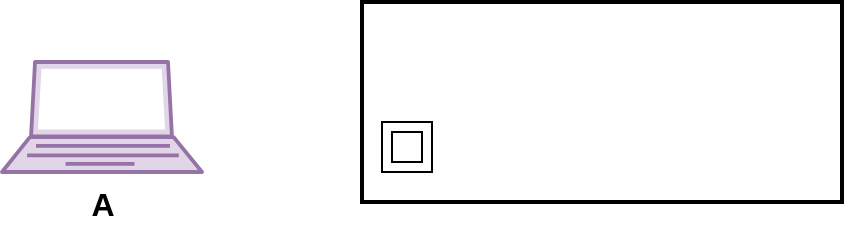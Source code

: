 <mxfile version="22.0.3" type="device">
  <diagram name="Page-1" id="hkjy5ZlSasr2dCMDf1Uu">
    <mxGraphModel dx="1434" dy="838" grid="1" gridSize="10" guides="1" tooltips="1" connect="1" arrows="1" fold="1" page="1" pageScale="1" pageWidth="850" pageHeight="1100" math="0" shadow="0">
      <root>
        <mxCell id="0" />
        <mxCell id="1" parent="0" />
        <mxCell id="EVcr1_kG4L70O0OWHj9u-1" value="&lt;b&gt;&lt;font style=&quot;font-size: 16px;&quot;&gt;A&lt;/font&gt;&lt;/b&gt;" style="verticalAlign=top;verticalLabelPosition=bottom;labelPosition=center;align=center;html=1;outlineConnect=0;fillColor=#e1d5e7;strokeColor=#9673a6;gradientDirection=north;strokeWidth=2;shape=mxgraph.networks.laptop;" vertex="1" parent="1">
          <mxGeometry x="60" y="220" width="100" height="55" as="geometry" />
        </mxCell>
        <mxCell id="EVcr1_kG4L70O0OWHj9u-4" value="" style="rounded=0;whiteSpace=wrap;html=1;strokeWidth=2;" vertex="1" parent="1">
          <mxGeometry x="240" y="190" width="240" height="100" as="geometry" />
        </mxCell>
        <mxCell id="EVcr1_kG4L70O0OWHj9u-5" value="" style="whiteSpace=wrap;html=1;aspect=fixed;" vertex="1" parent="1">
          <mxGeometry x="250" y="250" width="25" height="25" as="geometry" />
        </mxCell>
        <mxCell id="EVcr1_kG4L70O0OWHj9u-6" value="" style="whiteSpace=wrap;html=1;aspect=fixed;" vertex="1" parent="1">
          <mxGeometry x="255" y="255" width="15" height="15" as="geometry" />
        </mxCell>
      </root>
    </mxGraphModel>
  </diagram>
</mxfile>
